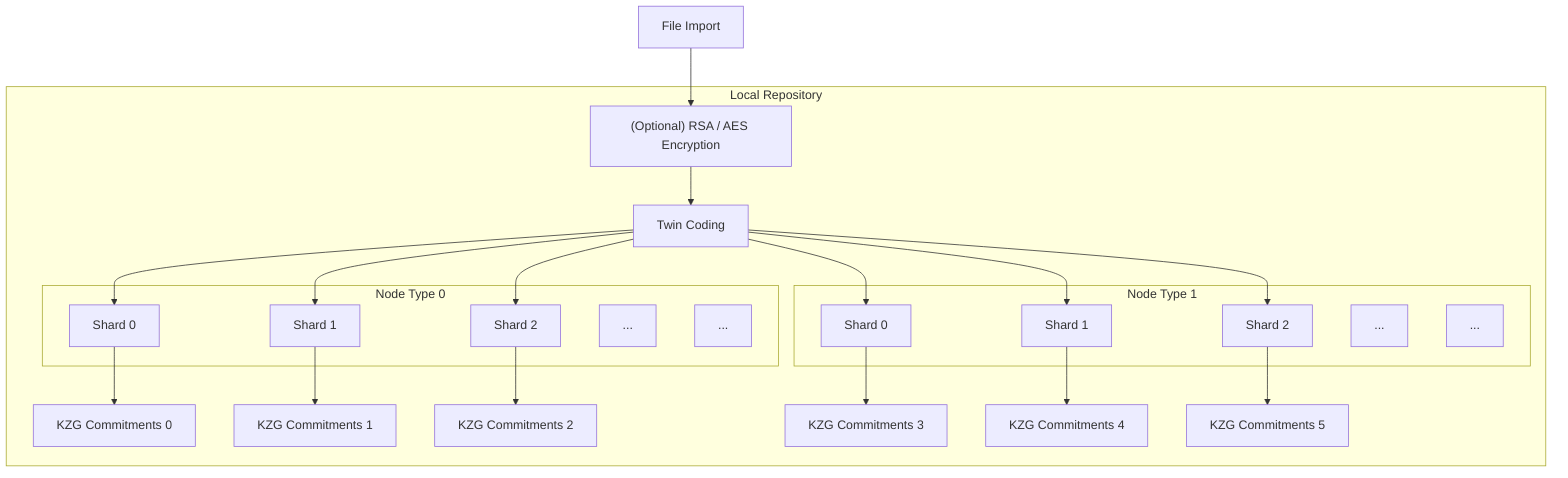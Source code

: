 graph TD

subgraph All["Local Repository"]

    B["(Optional) RSA / AES Encryption"]
    C[Twin Coding]

    subgraph Type0["Node Type 0"]
        D1[Shard 0]
        D2[Shard 1]
        D3[Shard 2]
        Invisible1["..."]
        Invisible2["..."]
    end

    subgraph Type1["Node Type 1"]
        E1[Shard 0]
        E2[Shard 1]
        E3[Shard 2]
        Invisible3["..."]
        Invisible4["..."]

    end

    B --> C
    C --> D1
    C --> D2
    C --> D3
    C --> E1
    C --> E2
    C --> E3

        F1[KZG Commitments 0]
        F2[KZG Commitments 1]
        F3[KZG Commitments 2]
        F4[KZG Commitments 3]
        F5[KZG Commitments 4]
        F6[KZG Commitments 5]

D1 --> F1
D2 --> F2
D3 --> F3
E1 --> F4
E2 --> F5
E3 --> F6


end

A[File Import]
A --> B